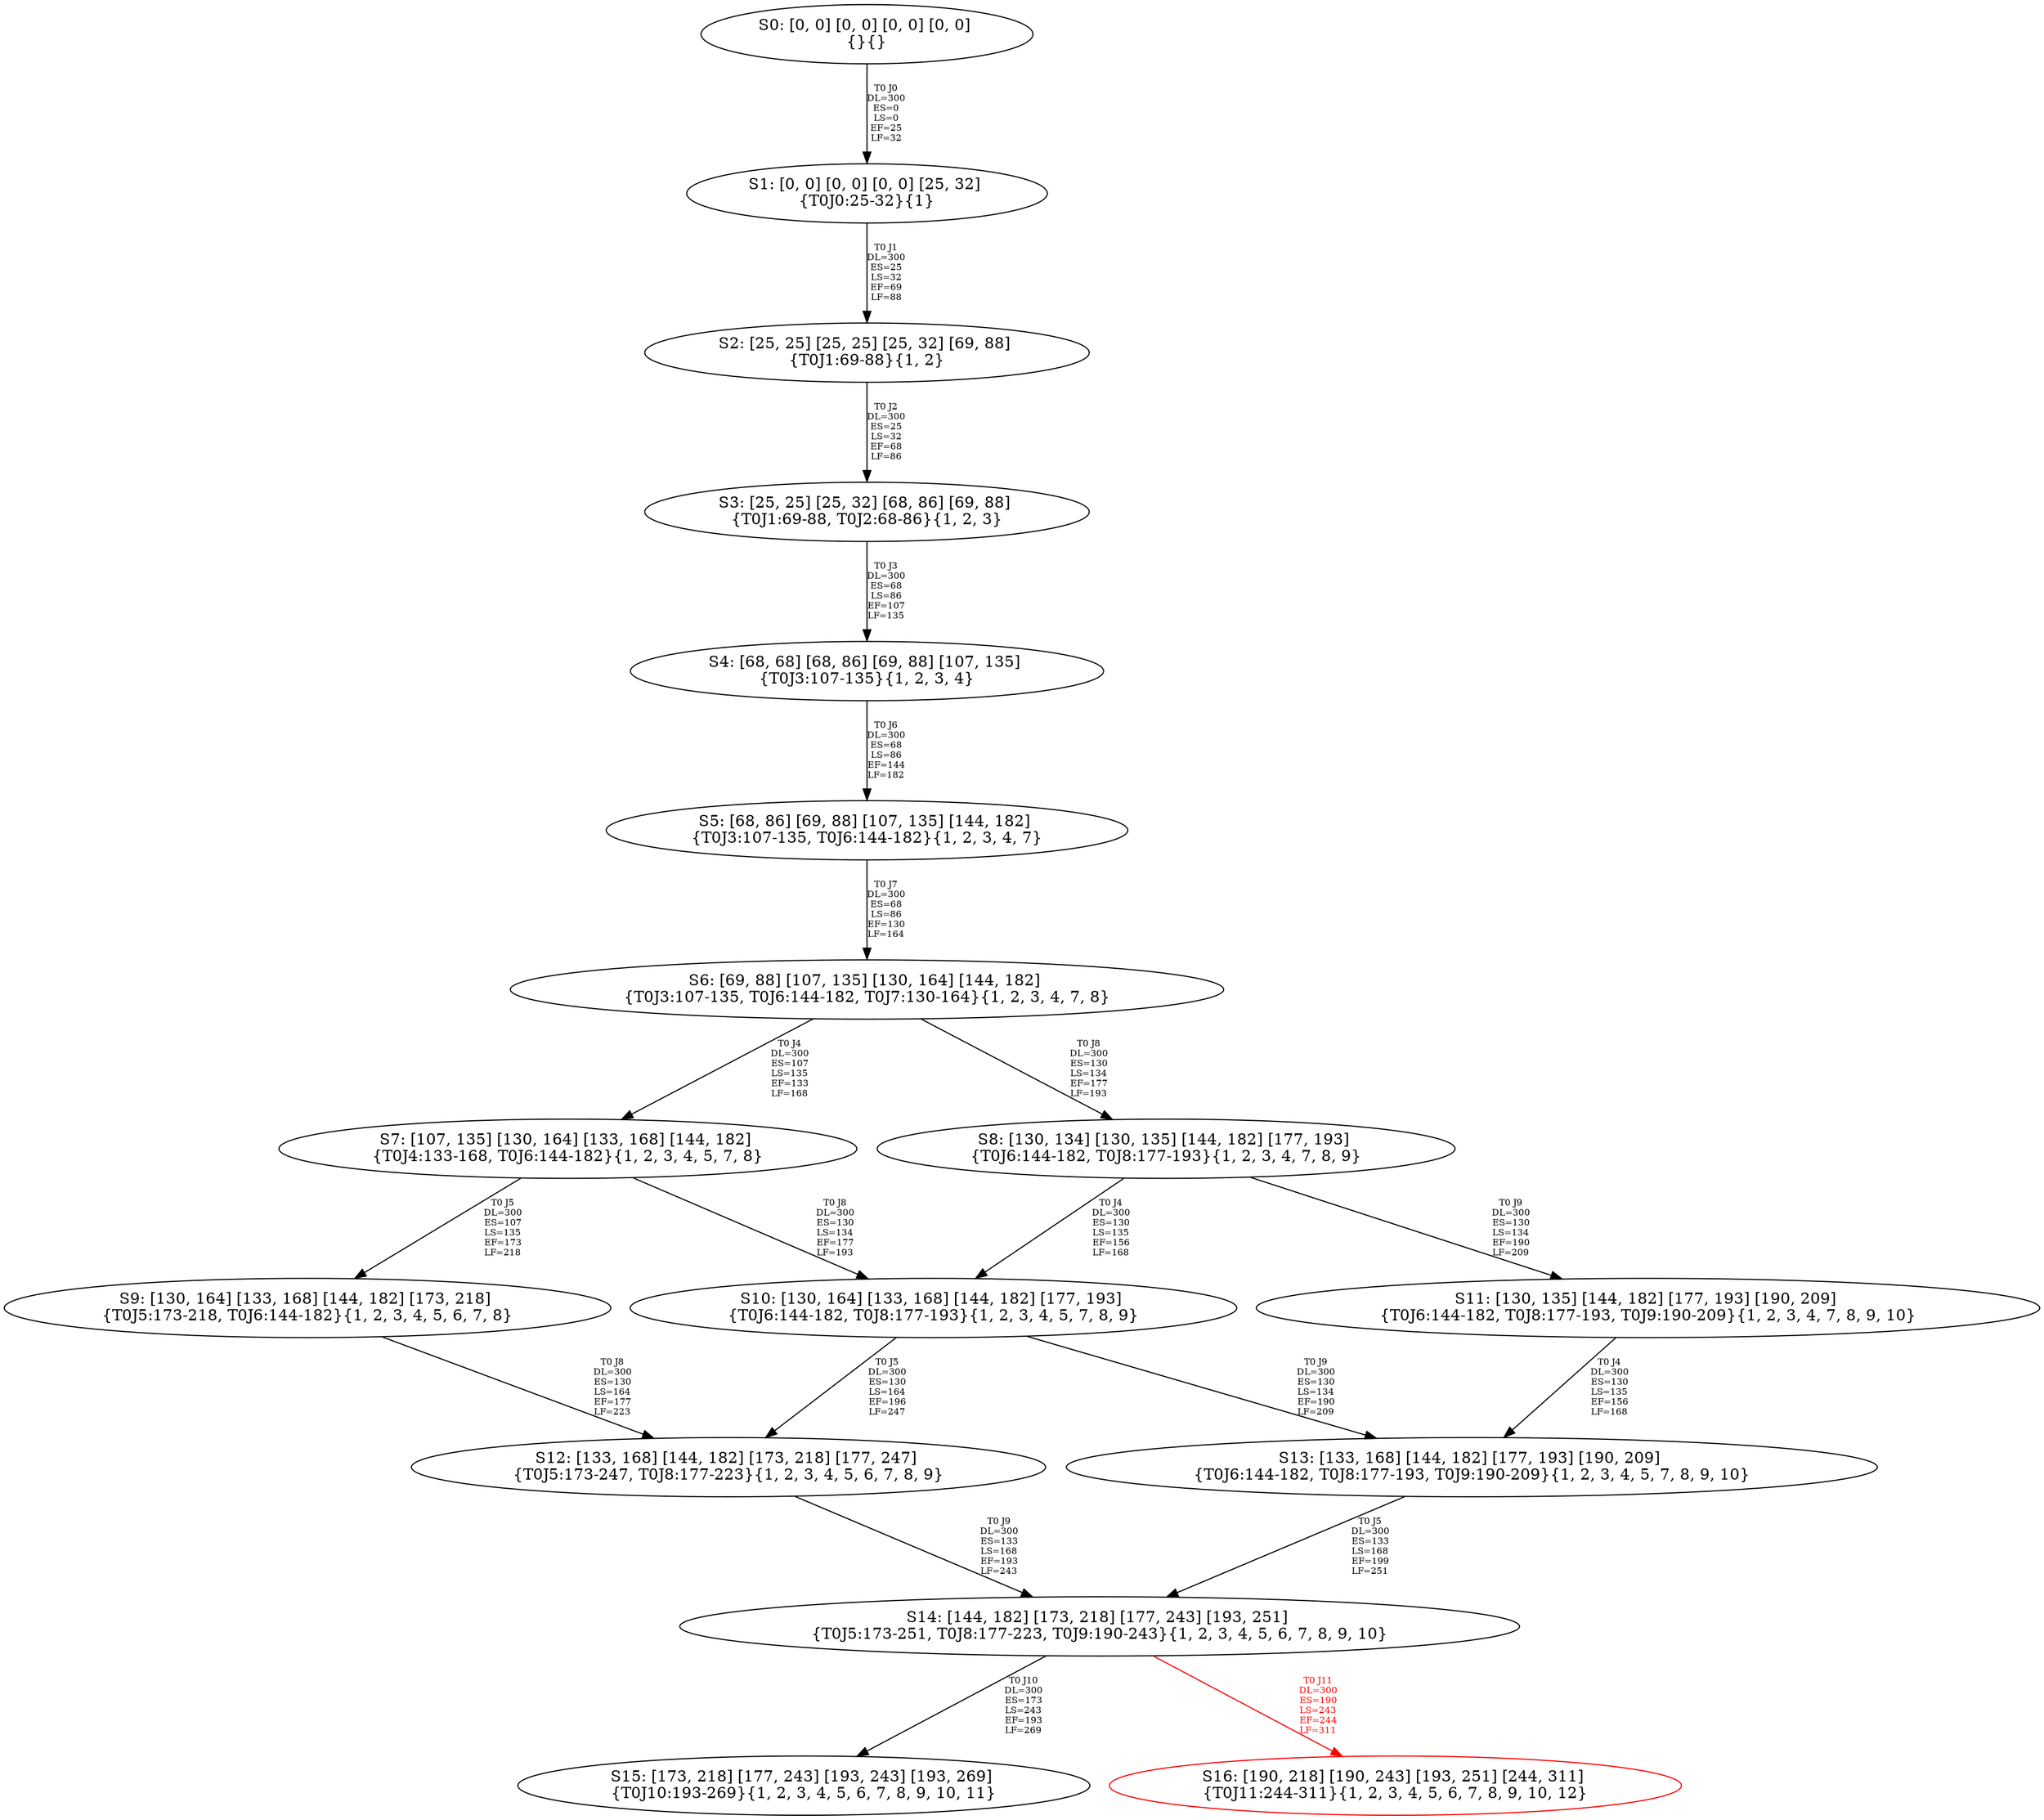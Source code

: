 digraph {
	S0[label="S0: [0, 0] [0, 0] [0, 0] [0, 0] \n{}{}"];
	S1[label="S1: [0, 0] [0, 0] [0, 0] [25, 32] \n{T0J0:25-32}{1}"];
	S2[label="S2: [25, 25] [25, 25] [25, 32] [69, 88] \n{T0J1:69-88}{1, 2}"];
	S3[label="S3: [25, 25] [25, 32] [68, 86] [69, 88] \n{T0J1:69-88, T0J2:68-86}{1, 2, 3}"];
	S4[label="S4: [68, 68] [68, 86] [69, 88] [107, 135] \n{T0J3:107-135}{1, 2, 3, 4}"];
	S5[label="S5: [68, 86] [69, 88] [107, 135] [144, 182] \n{T0J3:107-135, T0J6:144-182}{1, 2, 3, 4, 7}"];
	S6[label="S6: [69, 88] [107, 135] [130, 164] [144, 182] \n{T0J3:107-135, T0J6:144-182, T0J7:130-164}{1, 2, 3, 4, 7, 8}"];
	S7[label="S7: [107, 135] [130, 164] [133, 168] [144, 182] \n{T0J4:133-168, T0J6:144-182}{1, 2, 3, 4, 5, 7, 8}"];
	S8[label="S8: [130, 134] [130, 135] [144, 182] [177, 193] \n{T0J6:144-182, T0J8:177-193}{1, 2, 3, 4, 7, 8, 9}"];
	S9[label="S9: [130, 164] [133, 168] [144, 182] [173, 218] \n{T0J5:173-218, T0J6:144-182}{1, 2, 3, 4, 5, 6, 7, 8}"];
	S10[label="S10: [130, 164] [133, 168] [144, 182] [177, 193] \n{T0J6:144-182, T0J8:177-193}{1, 2, 3, 4, 5, 7, 8, 9}"];
	S11[label="S11: [130, 135] [144, 182] [177, 193] [190, 209] \n{T0J6:144-182, T0J8:177-193, T0J9:190-209}{1, 2, 3, 4, 7, 8, 9, 10}"];
	S12[label="S12: [133, 168] [144, 182] [173, 218] [177, 247] \n{T0J5:173-247, T0J8:177-223}{1, 2, 3, 4, 5, 6, 7, 8, 9}"];
	S13[label="S13: [133, 168] [144, 182] [177, 193] [190, 209] \n{T0J6:144-182, T0J8:177-193, T0J9:190-209}{1, 2, 3, 4, 5, 7, 8, 9, 10}"];
	S14[label="S14: [144, 182] [173, 218] [177, 243] [193, 251] \n{T0J5:173-251, T0J8:177-223, T0J9:190-243}{1, 2, 3, 4, 5, 6, 7, 8, 9, 10}"];
	S15[label="S15: [173, 218] [177, 243] [193, 243] [193, 269] \n{T0J10:193-269}{1, 2, 3, 4, 5, 6, 7, 8, 9, 10, 11}"];
	S16[label="S16: [190, 218] [190, 243] [193, 251] [244, 311] \n{T0J11:244-311}{1, 2, 3, 4, 5, 6, 7, 8, 9, 10, 12}"];
	S0 -> S1[label="T0 J0\nDL=300\nES=0\nLS=0\nEF=25\nLF=32",fontsize=8];
	S1 -> S2[label="T0 J1\nDL=300\nES=25\nLS=32\nEF=69\nLF=88",fontsize=8];
	S2 -> S3[label="T0 J2\nDL=300\nES=25\nLS=32\nEF=68\nLF=86",fontsize=8];
	S3 -> S4[label="T0 J3\nDL=300\nES=68\nLS=86\nEF=107\nLF=135",fontsize=8];
	S4 -> S5[label="T0 J6\nDL=300\nES=68\nLS=86\nEF=144\nLF=182",fontsize=8];
	S5 -> S6[label="T0 J7\nDL=300\nES=68\nLS=86\nEF=130\nLF=164",fontsize=8];
	S6 -> S7[label="T0 J4\nDL=300\nES=107\nLS=135\nEF=133\nLF=168",fontsize=8];
	S6 -> S8[label="T0 J8\nDL=300\nES=130\nLS=134\nEF=177\nLF=193",fontsize=8];
	S7 -> S9[label="T0 J5\nDL=300\nES=107\nLS=135\nEF=173\nLF=218",fontsize=8];
	S7 -> S10[label="T0 J8\nDL=300\nES=130\nLS=134\nEF=177\nLF=193",fontsize=8];
	S8 -> S10[label="T0 J4\nDL=300\nES=130\nLS=135\nEF=156\nLF=168",fontsize=8];
	S8 -> S11[label="T0 J9\nDL=300\nES=130\nLS=134\nEF=190\nLF=209",fontsize=8];
	S9 -> S12[label="T0 J8\nDL=300\nES=130\nLS=164\nEF=177\nLF=223",fontsize=8];
	S10 -> S12[label="T0 J5\nDL=300\nES=130\nLS=164\nEF=196\nLF=247",fontsize=8];
	S10 -> S13[label="T0 J9\nDL=300\nES=130\nLS=134\nEF=190\nLF=209",fontsize=8];
	S11 -> S13[label="T0 J4\nDL=300\nES=130\nLS=135\nEF=156\nLF=168",fontsize=8];
	S12 -> S14[label="T0 J9\nDL=300\nES=133\nLS=168\nEF=193\nLF=243",fontsize=8];
	S13 -> S14[label="T0 J5\nDL=300\nES=133\nLS=168\nEF=199\nLF=251",fontsize=8];
	S14 -> S15[label="T0 J10\nDL=300\nES=173\nLS=243\nEF=193\nLF=269",fontsize=8];
	S14 -> S16[label="T0 J11\nDL=300\nES=190\nLS=243\nEF=244\nLF=311",color=Red,fontcolor=Red,fontsize=8];
S16[color=Red];
}
